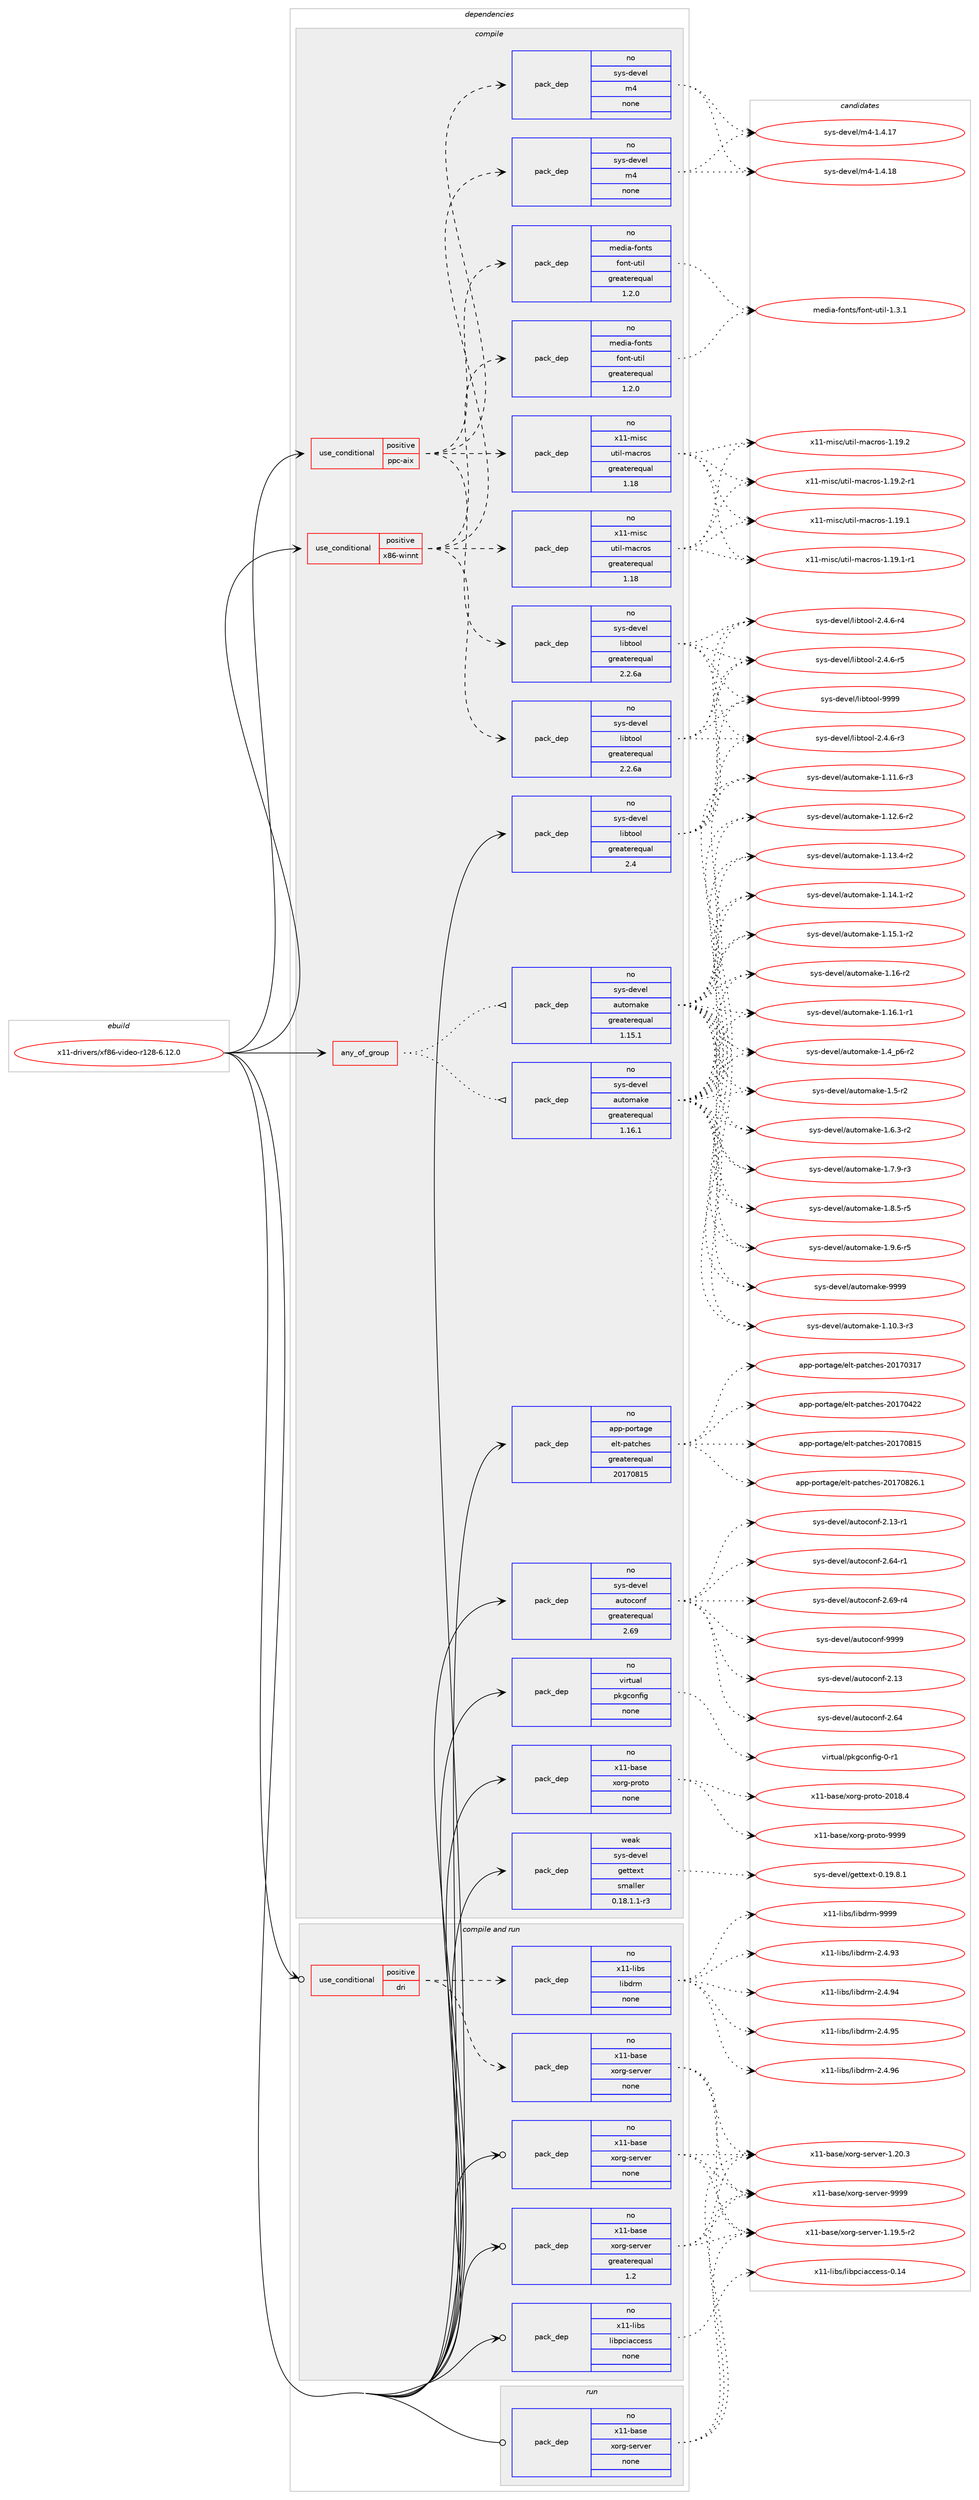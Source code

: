 digraph prolog {

# *************
# Graph options
# *************

newrank=true;
concentrate=true;
compound=true;
graph [rankdir=LR,fontname=Helvetica,fontsize=10,ranksep=1.5];#, ranksep=2.5, nodesep=0.2];
edge  [arrowhead=vee];
node  [fontname=Helvetica,fontsize=10];

# **********
# The ebuild
# **********

subgraph cluster_leftcol {
color=gray;
rank=same;
label=<<i>ebuild</i>>;
id [label="x11-drivers/xf86-video-r128-6.12.0", color=red, width=4, href="../x11-drivers/xf86-video-r128-6.12.0.svg"];
}

# ****************
# The dependencies
# ****************

subgraph cluster_midcol {
color=gray;
label=<<i>dependencies</i>>;
subgraph cluster_compile {
fillcolor="#eeeeee";
style=filled;
label=<<i>compile</i>>;
subgraph any208 {
dependency10189 [label=<<TABLE BORDER="0" CELLBORDER="1" CELLSPACING="0" CELLPADDING="4"><TR><TD CELLPADDING="10">any_of_group</TD></TR></TABLE>>, shape=none, color=red];subgraph pack7991 {
dependency10190 [label=<<TABLE BORDER="0" CELLBORDER="1" CELLSPACING="0" CELLPADDING="4" WIDTH="220"><TR><TD ROWSPAN="6" CELLPADDING="30">pack_dep</TD></TR><TR><TD WIDTH="110">no</TD></TR><TR><TD>sys-devel</TD></TR><TR><TD>automake</TD></TR><TR><TD>greaterequal</TD></TR><TR><TD>1.16.1</TD></TR></TABLE>>, shape=none, color=blue];
}
dependency10189:e -> dependency10190:w [weight=20,style="dotted",arrowhead="oinv"];
subgraph pack7992 {
dependency10191 [label=<<TABLE BORDER="0" CELLBORDER="1" CELLSPACING="0" CELLPADDING="4" WIDTH="220"><TR><TD ROWSPAN="6" CELLPADDING="30">pack_dep</TD></TR><TR><TD WIDTH="110">no</TD></TR><TR><TD>sys-devel</TD></TR><TR><TD>automake</TD></TR><TR><TD>greaterequal</TD></TR><TR><TD>1.15.1</TD></TR></TABLE>>, shape=none, color=blue];
}
dependency10189:e -> dependency10191:w [weight=20,style="dotted",arrowhead="oinv"];
}
id:e -> dependency10189:w [weight=20,style="solid",arrowhead="vee"];
subgraph cond1974 {
dependency10192 [label=<<TABLE BORDER="0" CELLBORDER="1" CELLSPACING="0" CELLPADDING="4"><TR><TD ROWSPAN="3" CELLPADDING="10">use_conditional</TD></TR><TR><TD>positive</TD></TR><TR><TD>ppc-aix</TD></TR></TABLE>>, shape=none, color=red];
subgraph pack7993 {
dependency10193 [label=<<TABLE BORDER="0" CELLBORDER="1" CELLSPACING="0" CELLPADDING="4" WIDTH="220"><TR><TD ROWSPAN="6" CELLPADDING="30">pack_dep</TD></TR><TR><TD WIDTH="110">no</TD></TR><TR><TD>sys-devel</TD></TR><TR><TD>libtool</TD></TR><TR><TD>greaterequal</TD></TR><TR><TD>2.2.6a</TD></TR></TABLE>>, shape=none, color=blue];
}
dependency10192:e -> dependency10193:w [weight=20,style="dashed",arrowhead="vee"];
subgraph pack7994 {
dependency10194 [label=<<TABLE BORDER="0" CELLBORDER="1" CELLSPACING="0" CELLPADDING="4" WIDTH="220"><TR><TD ROWSPAN="6" CELLPADDING="30">pack_dep</TD></TR><TR><TD WIDTH="110">no</TD></TR><TR><TD>sys-devel</TD></TR><TR><TD>m4</TD></TR><TR><TD>none</TD></TR><TR><TD></TD></TR></TABLE>>, shape=none, color=blue];
}
dependency10192:e -> dependency10194:w [weight=20,style="dashed",arrowhead="vee"];
subgraph pack7995 {
dependency10195 [label=<<TABLE BORDER="0" CELLBORDER="1" CELLSPACING="0" CELLPADDING="4" WIDTH="220"><TR><TD ROWSPAN="6" CELLPADDING="30">pack_dep</TD></TR><TR><TD WIDTH="110">no</TD></TR><TR><TD>x11-misc</TD></TR><TR><TD>util-macros</TD></TR><TR><TD>greaterequal</TD></TR><TR><TD>1.18</TD></TR></TABLE>>, shape=none, color=blue];
}
dependency10192:e -> dependency10195:w [weight=20,style="dashed",arrowhead="vee"];
subgraph pack7996 {
dependency10196 [label=<<TABLE BORDER="0" CELLBORDER="1" CELLSPACING="0" CELLPADDING="4" WIDTH="220"><TR><TD ROWSPAN="6" CELLPADDING="30">pack_dep</TD></TR><TR><TD WIDTH="110">no</TD></TR><TR><TD>media-fonts</TD></TR><TR><TD>font-util</TD></TR><TR><TD>greaterequal</TD></TR><TR><TD>1.2.0</TD></TR></TABLE>>, shape=none, color=blue];
}
dependency10192:e -> dependency10196:w [weight=20,style="dashed",arrowhead="vee"];
}
id:e -> dependency10192:w [weight=20,style="solid",arrowhead="vee"];
subgraph cond1975 {
dependency10197 [label=<<TABLE BORDER="0" CELLBORDER="1" CELLSPACING="0" CELLPADDING="4"><TR><TD ROWSPAN="3" CELLPADDING="10">use_conditional</TD></TR><TR><TD>positive</TD></TR><TR><TD>x86-winnt</TD></TR></TABLE>>, shape=none, color=red];
subgraph pack7997 {
dependency10198 [label=<<TABLE BORDER="0" CELLBORDER="1" CELLSPACING="0" CELLPADDING="4" WIDTH="220"><TR><TD ROWSPAN="6" CELLPADDING="30">pack_dep</TD></TR><TR><TD WIDTH="110">no</TD></TR><TR><TD>sys-devel</TD></TR><TR><TD>libtool</TD></TR><TR><TD>greaterequal</TD></TR><TR><TD>2.2.6a</TD></TR></TABLE>>, shape=none, color=blue];
}
dependency10197:e -> dependency10198:w [weight=20,style="dashed",arrowhead="vee"];
subgraph pack7998 {
dependency10199 [label=<<TABLE BORDER="0" CELLBORDER="1" CELLSPACING="0" CELLPADDING="4" WIDTH="220"><TR><TD ROWSPAN="6" CELLPADDING="30">pack_dep</TD></TR><TR><TD WIDTH="110">no</TD></TR><TR><TD>sys-devel</TD></TR><TR><TD>m4</TD></TR><TR><TD>none</TD></TR><TR><TD></TD></TR></TABLE>>, shape=none, color=blue];
}
dependency10197:e -> dependency10199:w [weight=20,style="dashed",arrowhead="vee"];
subgraph pack7999 {
dependency10200 [label=<<TABLE BORDER="0" CELLBORDER="1" CELLSPACING="0" CELLPADDING="4" WIDTH="220"><TR><TD ROWSPAN="6" CELLPADDING="30">pack_dep</TD></TR><TR><TD WIDTH="110">no</TD></TR><TR><TD>x11-misc</TD></TR><TR><TD>util-macros</TD></TR><TR><TD>greaterequal</TD></TR><TR><TD>1.18</TD></TR></TABLE>>, shape=none, color=blue];
}
dependency10197:e -> dependency10200:w [weight=20,style="dashed",arrowhead="vee"];
subgraph pack8000 {
dependency10201 [label=<<TABLE BORDER="0" CELLBORDER="1" CELLSPACING="0" CELLPADDING="4" WIDTH="220"><TR><TD ROWSPAN="6" CELLPADDING="30">pack_dep</TD></TR><TR><TD WIDTH="110">no</TD></TR><TR><TD>media-fonts</TD></TR><TR><TD>font-util</TD></TR><TR><TD>greaterequal</TD></TR><TR><TD>1.2.0</TD></TR></TABLE>>, shape=none, color=blue];
}
dependency10197:e -> dependency10201:w [weight=20,style="dashed",arrowhead="vee"];
}
id:e -> dependency10197:w [weight=20,style="solid",arrowhead="vee"];
subgraph pack8001 {
dependency10202 [label=<<TABLE BORDER="0" CELLBORDER="1" CELLSPACING="0" CELLPADDING="4" WIDTH="220"><TR><TD ROWSPAN="6" CELLPADDING="30">pack_dep</TD></TR><TR><TD WIDTH="110">no</TD></TR><TR><TD>app-portage</TD></TR><TR><TD>elt-patches</TD></TR><TR><TD>greaterequal</TD></TR><TR><TD>20170815</TD></TR></TABLE>>, shape=none, color=blue];
}
id:e -> dependency10202:w [weight=20,style="solid",arrowhead="vee"];
subgraph pack8002 {
dependency10203 [label=<<TABLE BORDER="0" CELLBORDER="1" CELLSPACING="0" CELLPADDING="4" WIDTH="220"><TR><TD ROWSPAN="6" CELLPADDING="30">pack_dep</TD></TR><TR><TD WIDTH="110">no</TD></TR><TR><TD>sys-devel</TD></TR><TR><TD>autoconf</TD></TR><TR><TD>greaterequal</TD></TR><TR><TD>2.69</TD></TR></TABLE>>, shape=none, color=blue];
}
id:e -> dependency10203:w [weight=20,style="solid",arrowhead="vee"];
subgraph pack8003 {
dependency10204 [label=<<TABLE BORDER="0" CELLBORDER="1" CELLSPACING="0" CELLPADDING="4" WIDTH="220"><TR><TD ROWSPAN="6" CELLPADDING="30">pack_dep</TD></TR><TR><TD WIDTH="110">no</TD></TR><TR><TD>sys-devel</TD></TR><TR><TD>libtool</TD></TR><TR><TD>greaterequal</TD></TR><TR><TD>2.4</TD></TR></TABLE>>, shape=none, color=blue];
}
id:e -> dependency10204:w [weight=20,style="solid",arrowhead="vee"];
subgraph pack8004 {
dependency10205 [label=<<TABLE BORDER="0" CELLBORDER="1" CELLSPACING="0" CELLPADDING="4" WIDTH="220"><TR><TD ROWSPAN="6" CELLPADDING="30">pack_dep</TD></TR><TR><TD WIDTH="110">no</TD></TR><TR><TD>virtual</TD></TR><TR><TD>pkgconfig</TD></TR><TR><TD>none</TD></TR><TR><TD></TD></TR></TABLE>>, shape=none, color=blue];
}
id:e -> dependency10205:w [weight=20,style="solid",arrowhead="vee"];
subgraph pack8005 {
dependency10206 [label=<<TABLE BORDER="0" CELLBORDER="1" CELLSPACING="0" CELLPADDING="4" WIDTH="220"><TR><TD ROWSPAN="6" CELLPADDING="30">pack_dep</TD></TR><TR><TD WIDTH="110">no</TD></TR><TR><TD>x11-base</TD></TR><TR><TD>xorg-proto</TD></TR><TR><TD>none</TD></TR><TR><TD></TD></TR></TABLE>>, shape=none, color=blue];
}
id:e -> dependency10206:w [weight=20,style="solid",arrowhead="vee"];
subgraph pack8006 {
dependency10207 [label=<<TABLE BORDER="0" CELLBORDER="1" CELLSPACING="0" CELLPADDING="4" WIDTH="220"><TR><TD ROWSPAN="6" CELLPADDING="30">pack_dep</TD></TR><TR><TD WIDTH="110">weak</TD></TR><TR><TD>sys-devel</TD></TR><TR><TD>gettext</TD></TR><TR><TD>smaller</TD></TR><TR><TD>0.18.1.1-r3</TD></TR></TABLE>>, shape=none, color=blue];
}
id:e -> dependency10207:w [weight=20,style="solid",arrowhead="vee"];
}
subgraph cluster_compileandrun {
fillcolor="#eeeeee";
style=filled;
label=<<i>compile and run</i>>;
subgraph cond1976 {
dependency10208 [label=<<TABLE BORDER="0" CELLBORDER="1" CELLSPACING="0" CELLPADDING="4"><TR><TD ROWSPAN="3" CELLPADDING="10">use_conditional</TD></TR><TR><TD>positive</TD></TR><TR><TD>dri</TD></TR></TABLE>>, shape=none, color=red];
subgraph pack8007 {
dependency10209 [label=<<TABLE BORDER="0" CELLBORDER="1" CELLSPACING="0" CELLPADDING="4" WIDTH="220"><TR><TD ROWSPAN="6" CELLPADDING="30">pack_dep</TD></TR><TR><TD WIDTH="110">no</TD></TR><TR><TD>x11-base</TD></TR><TR><TD>xorg-server</TD></TR><TR><TD>none</TD></TR><TR><TD></TD></TR></TABLE>>, shape=none, color=blue];
}
dependency10208:e -> dependency10209:w [weight=20,style="dashed",arrowhead="vee"];
subgraph pack8008 {
dependency10210 [label=<<TABLE BORDER="0" CELLBORDER="1" CELLSPACING="0" CELLPADDING="4" WIDTH="220"><TR><TD ROWSPAN="6" CELLPADDING="30">pack_dep</TD></TR><TR><TD WIDTH="110">no</TD></TR><TR><TD>x11-libs</TD></TR><TR><TD>libdrm</TD></TR><TR><TD>none</TD></TR><TR><TD></TD></TR></TABLE>>, shape=none, color=blue];
}
dependency10208:e -> dependency10210:w [weight=20,style="dashed",arrowhead="vee"];
}
id:e -> dependency10208:w [weight=20,style="solid",arrowhead="odotvee"];
subgraph pack8009 {
dependency10211 [label=<<TABLE BORDER="0" CELLBORDER="1" CELLSPACING="0" CELLPADDING="4" WIDTH="220"><TR><TD ROWSPAN="6" CELLPADDING="30">pack_dep</TD></TR><TR><TD WIDTH="110">no</TD></TR><TR><TD>x11-base</TD></TR><TR><TD>xorg-server</TD></TR><TR><TD>greaterequal</TD></TR><TR><TD>1.2</TD></TR></TABLE>>, shape=none, color=blue];
}
id:e -> dependency10211:w [weight=20,style="solid",arrowhead="odotvee"];
subgraph pack8010 {
dependency10212 [label=<<TABLE BORDER="0" CELLBORDER="1" CELLSPACING="0" CELLPADDING="4" WIDTH="220"><TR><TD ROWSPAN="6" CELLPADDING="30">pack_dep</TD></TR><TR><TD WIDTH="110">no</TD></TR><TR><TD>x11-base</TD></TR><TR><TD>xorg-server</TD></TR><TR><TD>none</TD></TR><TR><TD></TD></TR></TABLE>>, shape=none, color=blue];
}
id:e -> dependency10212:w [weight=20,style="solid",arrowhead="odotvee"];
subgraph pack8011 {
dependency10213 [label=<<TABLE BORDER="0" CELLBORDER="1" CELLSPACING="0" CELLPADDING="4" WIDTH="220"><TR><TD ROWSPAN="6" CELLPADDING="30">pack_dep</TD></TR><TR><TD WIDTH="110">no</TD></TR><TR><TD>x11-libs</TD></TR><TR><TD>libpciaccess</TD></TR><TR><TD>none</TD></TR><TR><TD></TD></TR></TABLE>>, shape=none, color=blue];
}
id:e -> dependency10213:w [weight=20,style="solid",arrowhead="odotvee"];
}
subgraph cluster_run {
fillcolor="#eeeeee";
style=filled;
label=<<i>run</i>>;
subgraph pack8012 {
dependency10214 [label=<<TABLE BORDER="0" CELLBORDER="1" CELLSPACING="0" CELLPADDING="4" WIDTH="220"><TR><TD ROWSPAN="6" CELLPADDING="30">pack_dep</TD></TR><TR><TD WIDTH="110">no</TD></TR><TR><TD>x11-base</TD></TR><TR><TD>xorg-server</TD></TR><TR><TD>none</TD></TR><TR><TD></TD></TR></TABLE>>, shape=none, color=blue];
}
id:e -> dependency10214:w [weight=20,style="solid",arrowhead="odot"];
}
}

# **************
# The candidates
# **************

subgraph cluster_choices {
rank=same;
color=gray;
label=<<i>candidates</i>>;

subgraph choice7991 {
color=black;
nodesep=1;
choice11512111545100101118101108479711711611110997107101454946494846514511451 [label="sys-devel/automake-1.10.3-r3", color=red, width=4,href="../sys-devel/automake-1.10.3-r3.svg"];
choice11512111545100101118101108479711711611110997107101454946494946544511451 [label="sys-devel/automake-1.11.6-r3", color=red, width=4,href="../sys-devel/automake-1.11.6-r3.svg"];
choice11512111545100101118101108479711711611110997107101454946495046544511450 [label="sys-devel/automake-1.12.6-r2", color=red, width=4,href="../sys-devel/automake-1.12.6-r2.svg"];
choice11512111545100101118101108479711711611110997107101454946495146524511450 [label="sys-devel/automake-1.13.4-r2", color=red, width=4,href="../sys-devel/automake-1.13.4-r2.svg"];
choice11512111545100101118101108479711711611110997107101454946495246494511450 [label="sys-devel/automake-1.14.1-r2", color=red, width=4,href="../sys-devel/automake-1.14.1-r2.svg"];
choice11512111545100101118101108479711711611110997107101454946495346494511450 [label="sys-devel/automake-1.15.1-r2", color=red, width=4,href="../sys-devel/automake-1.15.1-r2.svg"];
choice1151211154510010111810110847971171161111099710710145494649544511450 [label="sys-devel/automake-1.16-r2", color=red, width=4,href="../sys-devel/automake-1.16-r2.svg"];
choice11512111545100101118101108479711711611110997107101454946495446494511449 [label="sys-devel/automake-1.16.1-r1", color=red, width=4,href="../sys-devel/automake-1.16.1-r1.svg"];
choice115121115451001011181011084797117116111109971071014549465295112544511450 [label="sys-devel/automake-1.4_p6-r2", color=red, width=4,href="../sys-devel/automake-1.4_p6-r2.svg"];
choice11512111545100101118101108479711711611110997107101454946534511450 [label="sys-devel/automake-1.5-r2", color=red, width=4,href="../sys-devel/automake-1.5-r2.svg"];
choice115121115451001011181011084797117116111109971071014549465446514511450 [label="sys-devel/automake-1.6.3-r2", color=red, width=4,href="../sys-devel/automake-1.6.3-r2.svg"];
choice115121115451001011181011084797117116111109971071014549465546574511451 [label="sys-devel/automake-1.7.9-r3", color=red, width=4,href="../sys-devel/automake-1.7.9-r3.svg"];
choice115121115451001011181011084797117116111109971071014549465646534511453 [label="sys-devel/automake-1.8.5-r5", color=red, width=4,href="../sys-devel/automake-1.8.5-r5.svg"];
choice115121115451001011181011084797117116111109971071014549465746544511453 [label="sys-devel/automake-1.9.6-r5", color=red, width=4,href="../sys-devel/automake-1.9.6-r5.svg"];
choice115121115451001011181011084797117116111109971071014557575757 [label="sys-devel/automake-9999", color=red, width=4,href="../sys-devel/automake-9999.svg"];
dependency10190:e -> choice11512111545100101118101108479711711611110997107101454946494846514511451:w [style=dotted,weight="100"];
dependency10190:e -> choice11512111545100101118101108479711711611110997107101454946494946544511451:w [style=dotted,weight="100"];
dependency10190:e -> choice11512111545100101118101108479711711611110997107101454946495046544511450:w [style=dotted,weight="100"];
dependency10190:e -> choice11512111545100101118101108479711711611110997107101454946495146524511450:w [style=dotted,weight="100"];
dependency10190:e -> choice11512111545100101118101108479711711611110997107101454946495246494511450:w [style=dotted,weight="100"];
dependency10190:e -> choice11512111545100101118101108479711711611110997107101454946495346494511450:w [style=dotted,weight="100"];
dependency10190:e -> choice1151211154510010111810110847971171161111099710710145494649544511450:w [style=dotted,weight="100"];
dependency10190:e -> choice11512111545100101118101108479711711611110997107101454946495446494511449:w [style=dotted,weight="100"];
dependency10190:e -> choice115121115451001011181011084797117116111109971071014549465295112544511450:w [style=dotted,weight="100"];
dependency10190:e -> choice11512111545100101118101108479711711611110997107101454946534511450:w [style=dotted,weight="100"];
dependency10190:e -> choice115121115451001011181011084797117116111109971071014549465446514511450:w [style=dotted,weight="100"];
dependency10190:e -> choice115121115451001011181011084797117116111109971071014549465546574511451:w [style=dotted,weight="100"];
dependency10190:e -> choice115121115451001011181011084797117116111109971071014549465646534511453:w [style=dotted,weight="100"];
dependency10190:e -> choice115121115451001011181011084797117116111109971071014549465746544511453:w [style=dotted,weight="100"];
dependency10190:e -> choice115121115451001011181011084797117116111109971071014557575757:w [style=dotted,weight="100"];
}
subgraph choice7992 {
color=black;
nodesep=1;
choice11512111545100101118101108479711711611110997107101454946494846514511451 [label="sys-devel/automake-1.10.3-r3", color=red, width=4,href="../sys-devel/automake-1.10.3-r3.svg"];
choice11512111545100101118101108479711711611110997107101454946494946544511451 [label="sys-devel/automake-1.11.6-r3", color=red, width=4,href="../sys-devel/automake-1.11.6-r3.svg"];
choice11512111545100101118101108479711711611110997107101454946495046544511450 [label="sys-devel/automake-1.12.6-r2", color=red, width=4,href="../sys-devel/automake-1.12.6-r2.svg"];
choice11512111545100101118101108479711711611110997107101454946495146524511450 [label="sys-devel/automake-1.13.4-r2", color=red, width=4,href="../sys-devel/automake-1.13.4-r2.svg"];
choice11512111545100101118101108479711711611110997107101454946495246494511450 [label="sys-devel/automake-1.14.1-r2", color=red, width=4,href="../sys-devel/automake-1.14.1-r2.svg"];
choice11512111545100101118101108479711711611110997107101454946495346494511450 [label="sys-devel/automake-1.15.1-r2", color=red, width=4,href="../sys-devel/automake-1.15.1-r2.svg"];
choice1151211154510010111810110847971171161111099710710145494649544511450 [label="sys-devel/automake-1.16-r2", color=red, width=4,href="../sys-devel/automake-1.16-r2.svg"];
choice11512111545100101118101108479711711611110997107101454946495446494511449 [label="sys-devel/automake-1.16.1-r1", color=red, width=4,href="../sys-devel/automake-1.16.1-r1.svg"];
choice115121115451001011181011084797117116111109971071014549465295112544511450 [label="sys-devel/automake-1.4_p6-r2", color=red, width=4,href="../sys-devel/automake-1.4_p6-r2.svg"];
choice11512111545100101118101108479711711611110997107101454946534511450 [label="sys-devel/automake-1.5-r2", color=red, width=4,href="../sys-devel/automake-1.5-r2.svg"];
choice115121115451001011181011084797117116111109971071014549465446514511450 [label="sys-devel/automake-1.6.3-r2", color=red, width=4,href="../sys-devel/automake-1.6.3-r2.svg"];
choice115121115451001011181011084797117116111109971071014549465546574511451 [label="sys-devel/automake-1.7.9-r3", color=red, width=4,href="../sys-devel/automake-1.7.9-r3.svg"];
choice115121115451001011181011084797117116111109971071014549465646534511453 [label="sys-devel/automake-1.8.5-r5", color=red, width=4,href="../sys-devel/automake-1.8.5-r5.svg"];
choice115121115451001011181011084797117116111109971071014549465746544511453 [label="sys-devel/automake-1.9.6-r5", color=red, width=4,href="../sys-devel/automake-1.9.6-r5.svg"];
choice115121115451001011181011084797117116111109971071014557575757 [label="sys-devel/automake-9999", color=red, width=4,href="../sys-devel/automake-9999.svg"];
dependency10191:e -> choice11512111545100101118101108479711711611110997107101454946494846514511451:w [style=dotted,weight="100"];
dependency10191:e -> choice11512111545100101118101108479711711611110997107101454946494946544511451:w [style=dotted,weight="100"];
dependency10191:e -> choice11512111545100101118101108479711711611110997107101454946495046544511450:w [style=dotted,weight="100"];
dependency10191:e -> choice11512111545100101118101108479711711611110997107101454946495146524511450:w [style=dotted,weight="100"];
dependency10191:e -> choice11512111545100101118101108479711711611110997107101454946495246494511450:w [style=dotted,weight="100"];
dependency10191:e -> choice11512111545100101118101108479711711611110997107101454946495346494511450:w [style=dotted,weight="100"];
dependency10191:e -> choice1151211154510010111810110847971171161111099710710145494649544511450:w [style=dotted,weight="100"];
dependency10191:e -> choice11512111545100101118101108479711711611110997107101454946495446494511449:w [style=dotted,weight="100"];
dependency10191:e -> choice115121115451001011181011084797117116111109971071014549465295112544511450:w [style=dotted,weight="100"];
dependency10191:e -> choice11512111545100101118101108479711711611110997107101454946534511450:w [style=dotted,weight="100"];
dependency10191:e -> choice115121115451001011181011084797117116111109971071014549465446514511450:w [style=dotted,weight="100"];
dependency10191:e -> choice115121115451001011181011084797117116111109971071014549465546574511451:w [style=dotted,weight="100"];
dependency10191:e -> choice115121115451001011181011084797117116111109971071014549465646534511453:w [style=dotted,weight="100"];
dependency10191:e -> choice115121115451001011181011084797117116111109971071014549465746544511453:w [style=dotted,weight="100"];
dependency10191:e -> choice115121115451001011181011084797117116111109971071014557575757:w [style=dotted,weight="100"];
}
subgraph choice7993 {
color=black;
nodesep=1;
choice1151211154510010111810110847108105981161111111084550465246544511451 [label="sys-devel/libtool-2.4.6-r3", color=red, width=4,href="../sys-devel/libtool-2.4.6-r3.svg"];
choice1151211154510010111810110847108105981161111111084550465246544511452 [label="sys-devel/libtool-2.4.6-r4", color=red, width=4,href="../sys-devel/libtool-2.4.6-r4.svg"];
choice1151211154510010111810110847108105981161111111084550465246544511453 [label="sys-devel/libtool-2.4.6-r5", color=red, width=4,href="../sys-devel/libtool-2.4.6-r5.svg"];
choice1151211154510010111810110847108105981161111111084557575757 [label="sys-devel/libtool-9999", color=red, width=4,href="../sys-devel/libtool-9999.svg"];
dependency10193:e -> choice1151211154510010111810110847108105981161111111084550465246544511451:w [style=dotted,weight="100"];
dependency10193:e -> choice1151211154510010111810110847108105981161111111084550465246544511452:w [style=dotted,weight="100"];
dependency10193:e -> choice1151211154510010111810110847108105981161111111084550465246544511453:w [style=dotted,weight="100"];
dependency10193:e -> choice1151211154510010111810110847108105981161111111084557575757:w [style=dotted,weight="100"];
}
subgraph choice7994 {
color=black;
nodesep=1;
choice11512111545100101118101108471095245494652464955 [label="sys-devel/m4-1.4.17", color=red, width=4,href="../sys-devel/m4-1.4.17.svg"];
choice11512111545100101118101108471095245494652464956 [label="sys-devel/m4-1.4.18", color=red, width=4,href="../sys-devel/m4-1.4.18.svg"];
dependency10194:e -> choice11512111545100101118101108471095245494652464955:w [style=dotted,weight="100"];
dependency10194:e -> choice11512111545100101118101108471095245494652464956:w [style=dotted,weight="100"];
}
subgraph choice7995 {
color=black;
nodesep=1;
choice120494945109105115994711711610510845109979911411111545494649574649 [label="x11-misc/util-macros-1.19.1", color=red, width=4,href="../x11-misc/util-macros-1.19.1.svg"];
choice1204949451091051159947117116105108451099799114111115454946495746494511449 [label="x11-misc/util-macros-1.19.1-r1", color=red, width=4,href="../x11-misc/util-macros-1.19.1-r1.svg"];
choice120494945109105115994711711610510845109979911411111545494649574650 [label="x11-misc/util-macros-1.19.2", color=red, width=4,href="../x11-misc/util-macros-1.19.2.svg"];
choice1204949451091051159947117116105108451099799114111115454946495746504511449 [label="x11-misc/util-macros-1.19.2-r1", color=red, width=4,href="../x11-misc/util-macros-1.19.2-r1.svg"];
dependency10195:e -> choice120494945109105115994711711610510845109979911411111545494649574649:w [style=dotted,weight="100"];
dependency10195:e -> choice1204949451091051159947117116105108451099799114111115454946495746494511449:w [style=dotted,weight="100"];
dependency10195:e -> choice120494945109105115994711711610510845109979911411111545494649574650:w [style=dotted,weight="100"];
dependency10195:e -> choice1204949451091051159947117116105108451099799114111115454946495746504511449:w [style=dotted,weight="100"];
}
subgraph choice7996 {
color=black;
nodesep=1;
choice10910110010597451021111101161154710211111011645117116105108454946514649 [label="media-fonts/font-util-1.3.1", color=red, width=4,href="../media-fonts/font-util-1.3.1.svg"];
dependency10196:e -> choice10910110010597451021111101161154710211111011645117116105108454946514649:w [style=dotted,weight="100"];
}
subgraph choice7997 {
color=black;
nodesep=1;
choice1151211154510010111810110847108105981161111111084550465246544511451 [label="sys-devel/libtool-2.4.6-r3", color=red, width=4,href="../sys-devel/libtool-2.4.6-r3.svg"];
choice1151211154510010111810110847108105981161111111084550465246544511452 [label="sys-devel/libtool-2.4.6-r4", color=red, width=4,href="../sys-devel/libtool-2.4.6-r4.svg"];
choice1151211154510010111810110847108105981161111111084550465246544511453 [label="sys-devel/libtool-2.4.6-r5", color=red, width=4,href="../sys-devel/libtool-2.4.6-r5.svg"];
choice1151211154510010111810110847108105981161111111084557575757 [label="sys-devel/libtool-9999", color=red, width=4,href="../sys-devel/libtool-9999.svg"];
dependency10198:e -> choice1151211154510010111810110847108105981161111111084550465246544511451:w [style=dotted,weight="100"];
dependency10198:e -> choice1151211154510010111810110847108105981161111111084550465246544511452:w [style=dotted,weight="100"];
dependency10198:e -> choice1151211154510010111810110847108105981161111111084550465246544511453:w [style=dotted,weight="100"];
dependency10198:e -> choice1151211154510010111810110847108105981161111111084557575757:w [style=dotted,weight="100"];
}
subgraph choice7998 {
color=black;
nodesep=1;
choice11512111545100101118101108471095245494652464955 [label="sys-devel/m4-1.4.17", color=red, width=4,href="../sys-devel/m4-1.4.17.svg"];
choice11512111545100101118101108471095245494652464956 [label="sys-devel/m4-1.4.18", color=red, width=4,href="../sys-devel/m4-1.4.18.svg"];
dependency10199:e -> choice11512111545100101118101108471095245494652464955:w [style=dotted,weight="100"];
dependency10199:e -> choice11512111545100101118101108471095245494652464956:w [style=dotted,weight="100"];
}
subgraph choice7999 {
color=black;
nodesep=1;
choice120494945109105115994711711610510845109979911411111545494649574649 [label="x11-misc/util-macros-1.19.1", color=red, width=4,href="../x11-misc/util-macros-1.19.1.svg"];
choice1204949451091051159947117116105108451099799114111115454946495746494511449 [label="x11-misc/util-macros-1.19.1-r1", color=red, width=4,href="../x11-misc/util-macros-1.19.1-r1.svg"];
choice120494945109105115994711711610510845109979911411111545494649574650 [label="x11-misc/util-macros-1.19.2", color=red, width=4,href="../x11-misc/util-macros-1.19.2.svg"];
choice1204949451091051159947117116105108451099799114111115454946495746504511449 [label="x11-misc/util-macros-1.19.2-r1", color=red, width=4,href="../x11-misc/util-macros-1.19.2-r1.svg"];
dependency10200:e -> choice120494945109105115994711711610510845109979911411111545494649574649:w [style=dotted,weight="100"];
dependency10200:e -> choice1204949451091051159947117116105108451099799114111115454946495746494511449:w [style=dotted,weight="100"];
dependency10200:e -> choice120494945109105115994711711610510845109979911411111545494649574650:w [style=dotted,weight="100"];
dependency10200:e -> choice1204949451091051159947117116105108451099799114111115454946495746504511449:w [style=dotted,weight="100"];
}
subgraph choice8000 {
color=black;
nodesep=1;
choice10910110010597451021111101161154710211111011645117116105108454946514649 [label="media-fonts/font-util-1.3.1", color=red, width=4,href="../media-fonts/font-util-1.3.1.svg"];
dependency10201:e -> choice10910110010597451021111101161154710211111011645117116105108454946514649:w [style=dotted,weight="100"];
}
subgraph choice8001 {
color=black;
nodesep=1;
choice97112112451121111141169710310147101108116451129711699104101115455048495548514955 [label="app-portage/elt-patches-20170317", color=red, width=4,href="../app-portage/elt-patches-20170317.svg"];
choice97112112451121111141169710310147101108116451129711699104101115455048495548525050 [label="app-portage/elt-patches-20170422", color=red, width=4,href="../app-portage/elt-patches-20170422.svg"];
choice97112112451121111141169710310147101108116451129711699104101115455048495548564953 [label="app-portage/elt-patches-20170815", color=red, width=4,href="../app-portage/elt-patches-20170815.svg"];
choice971121124511211111411697103101471011081164511297116991041011154550484955485650544649 [label="app-portage/elt-patches-20170826.1", color=red, width=4,href="../app-portage/elt-patches-20170826.1.svg"];
dependency10202:e -> choice97112112451121111141169710310147101108116451129711699104101115455048495548514955:w [style=dotted,weight="100"];
dependency10202:e -> choice97112112451121111141169710310147101108116451129711699104101115455048495548525050:w [style=dotted,weight="100"];
dependency10202:e -> choice97112112451121111141169710310147101108116451129711699104101115455048495548564953:w [style=dotted,weight="100"];
dependency10202:e -> choice971121124511211111411697103101471011081164511297116991041011154550484955485650544649:w [style=dotted,weight="100"];
}
subgraph choice8002 {
color=black;
nodesep=1;
choice115121115451001011181011084797117116111991111101024550464951 [label="sys-devel/autoconf-2.13", color=red, width=4,href="../sys-devel/autoconf-2.13.svg"];
choice115121115451001011181011084797117116111991111101024550465452 [label="sys-devel/autoconf-2.64", color=red, width=4,href="../sys-devel/autoconf-2.64.svg"];
choice1151211154510010111810110847971171161119911111010245504649514511449 [label="sys-devel/autoconf-2.13-r1", color=red, width=4,href="../sys-devel/autoconf-2.13-r1.svg"];
choice1151211154510010111810110847971171161119911111010245504654524511449 [label="sys-devel/autoconf-2.64-r1", color=red, width=4,href="../sys-devel/autoconf-2.64-r1.svg"];
choice1151211154510010111810110847971171161119911111010245504654574511452 [label="sys-devel/autoconf-2.69-r4", color=red, width=4,href="../sys-devel/autoconf-2.69-r4.svg"];
choice115121115451001011181011084797117116111991111101024557575757 [label="sys-devel/autoconf-9999", color=red, width=4,href="../sys-devel/autoconf-9999.svg"];
dependency10203:e -> choice115121115451001011181011084797117116111991111101024550464951:w [style=dotted,weight="100"];
dependency10203:e -> choice115121115451001011181011084797117116111991111101024550465452:w [style=dotted,weight="100"];
dependency10203:e -> choice1151211154510010111810110847971171161119911111010245504649514511449:w [style=dotted,weight="100"];
dependency10203:e -> choice1151211154510010111810110847971171161119911111010245504654524511449:w [style=dotted,weight="100"];
dependency10203:e -> choice1151211154510010111810110847971171161119911111010245504654574511452:w [style=dotted,weight="100"];
dependency10203:e -> choice115121115451001011181011084797117116111991111101024557575757:w [style=dotted,weight="100"];
}
subgraph choice8003 {
color=black;
nodesep=1;
choice1151211154510010111810110847108105981161111111084550465246544511451 [label="sys-devel/libtool-2.4.6-r3", color=red, width=4,href="../sys-devel/libtool-2.4.6-r3.svg"];
choice1151211154510010111810110847108105981161111111084550465246544511452 [label="sys-devel/libtool-2.4.6-r4", color=red, width=4,href="../sys-devel/libtool-2.4.6-r4.svg"];
choice1151211154510010111810110847108105981161111111084550465246544511453 [label="sys-devel/libtool-2.4.6-r5", color=red, width=4,href="../sys-devel/libtool-2.4.6-r5.svg"];
choice1151211154510010111810110847108105981161111111084557575757 [label="sys-devel/libtool-9999", color=red, width=4,href="../sys-devel/libtool-9999.svg"];
dependency10204:e -> choice1151211154510010111810110847108105981161111111084550465246544511451:w [style=dotted,weight="100"];
dependency10204:e -> choice1151211154510010111810110847108105981161111111084550465246544511452:w [style=dotted,weight="100"];
dependency10204:e -> choice1151211154510010111810110847108105981161111111084550465246544511453:w [style=dotted,weight="100"];
dependency10204:e -> choice1151211154510010111810110847108105981161111111084557575757:w [style=dotted,weight="100"];
}
subgraph choice8004 {
color=black;
nodesep=1;
choice11810511411611797108471121071039911111010210510345484511449 [label="virtual/pkgconfig-0-r1", color=red, width=4,href="../virtual/pkgconfig-0-r1.svg"];
dependency10205:e -> choice11810511411611797108471121071039911111010210510345484511449:w [style=dotted,weight="100"];
}
subgraph choice8005 {
color=black;
nodesep=1;
choice1204949459897115101471201111141034511211411111611145504849564652 [label="x11-base/xorg-proto-2018.4", color=red, width=4,href="../x11-base/xorg-proto-2018.4.svg"];
choice120494945989711510147120111114103451121141111161114557575757 [label="x11-base/xorg-proto-9999", color=red, width=4,href="../x11-base/xorg-proto-9999.svg"];
dependency10206:e -> choice1204949459897115101471201111141034511211411111611145504849564652:w [style=dotted,weight="100"];
dependency10206:e -> choice120494945989711510147120111114103451121141111161114557575757:w [style=dotted,weight="100"];
}
subgraph choice8006 {
color=black;
nodesep=1;
choice1151211154510010111810110847103101116116101120116454846495746564649 [label="sys-devel/gettext-0.19.8.1", color=red, width=4,href="../sys-devel/gettext-0.19.8.1.svg"];
dependency10207:e -> choice1151211154510010111810110847103101116116101120116454846495746564649:w [style=dotted,weight="100"];
}
subgraph choice8007 {
color=black;
nodesep=1;
choice12049494598971151014712011111410345115101114118101114454946495746534511450 [label="x11-base/xorg-server-1.19.5-r2", color=red, width=4,href="../x11-base/xorg-server-1.19.5-r2.svg"];
choice1204949459897115101471201111141034511510111411810111445494650484651 [label="x11-base/xorg-server-1.20.3", color=red, width=4,href="../x11-base/xorg-server-1.20.3.svg"];
choice120494945989711510147120111114103451151011141181011144557575757 [label="x11-base/xorg-server-9999", color=red, width=4,href="../x11-base/xorg-server-9999.svg"];
dependency10209:e -> choice12049494598971151014712011111410345115101114118101114454946495746534511450:w [style=dotted,weight="100"];
dependency10209:e -> choice1204949459897115101471201111141034511510111411810111445494650484651:w [style=dotted,weight="100"];
dependency10209:e -> choice120494945989711510147120111114103451151011141181011144557575757:w [style=dotted,weight="100"];
}
subgraph choice8008 {
color=black;
nodesep=1;
choice12049494510810598115471081059810011410945504652465751 [label="x11-libs/libdrm-2.4.93", color=red, width=4,href="../x11-libs/libdrm-2.4.93.svg"];
choice12049494510810598115471081059810011410945504652465752 [label="x11-libs/libdrm-2.4.94", color=red, width=4,href="../x11-libs/libdrm-2.4.94.svg"];
choice12049494510810598115471081059810011410945504652465753 [label="x11-libs/libdrm-2.4.95", color=red, width=4,href="../x11-libs/libdrm-2.4.95.svg"];
choice12049494510810598115471081059810011410945504652465754 [label="x11-libs/libdrm-2.4.96", color=red, width=4,href="../x11-libs/libdrm-2.4.96.svg"];
choice1204949451081059811547108105981001141094557575757 [label="x11-libs/libdrm-9999", color=red, width=4,href="../x11-libs/libdrm-9999.svg"];
dependency10210:e -> choice12049494510810598115471081059810011410945504652465751:w [style=dotted,weight="100"];
dependency10210:e -> choice12049494510810598115471081059810011410945504652465752:w [style=dotted,weight="100"];
dependency10210:e -> choice12049494510810598115471081059810011410945504652465753:w [style=dotted,weight="100"];
dependency10210:e -> choice12049494510810598115471081059810011410945504652465754:w [style=dotted,weight="100"];
dependency10210:e -> choice1204949451081059811547108105981001141094557575757:w [style=dotted,weight="100"];
}
subgraph choice8009 {
color=black;
nodesep=1;
choice12049494598971151014712011111410345115101114118101114454946495746534511450 [label="x11-base/xorg-server-1.19.5-r2", color=red, width=4,href="../x11-base/xorg-server-1.19.5-r2.svg"];
choice1204949459897115101471201111141034511510111411810111445494650484651 [label="x11-base/xorg-server-1.20.3", color=red, width=4,href="../x11-base/xorg-server-1.20.3.svg"];
choice120494945989711510147120111114103451151011141181011144557575757 [label="x11-base/xorg-server-9999", color=red, width=4,href="../x11-base/xorg-server-9999.svg"];
dependency10211:e -> choice12049494598971151014712011111410345115101114118101114454946495746534511450:w [style=dotted,weight="100"];
dependency10211:e -> choice1204949459897115101471201111141034511510111411810111445494650484651:w [style=dotted,weight="100"];
dependency10211:e -> choice120494945989711510147120111114103451151011141181011144557575757:w [style=dotted,weight="100"];
}
subgraph choice8010 {
color=black;
nodesep=1;
choice12049494598971151014712011111410345115101114118101114454946495746534511450 [label="x11-base/xorg-server-1.19.5-r2", color=red, width=4,href="../x11-base/xorg-server-1.19.5-r2.svg"];
choice1204949459897115101471201111141034511510111411810111445494650484651 [label="x11-base/xorg-server-1.20.3", color=red, width=4,href="../x11-base/xorg-server-1.20.3.svg"];
choice120494945989711510147120111114103451151011141181011144557575757 [label="x11-base/xorg-server-9999", color=red, width=4,href="../x11-base/xorg-server-9999.svg"];
dependency10212:e -> choice12049494598971151014712011111410345115101114118101114454946495746534511450:w [style=dotted,weight="100"];
dependency10212:e -> choice1204949459897115101471201111141034511510111411810111445494650484651:w [style=dotted,weight="100"];
dependency10212:e -> choice120494945989711510147120111114103451151011141181011144557575757:w [style=dotted,weight="100"];
}
subgraph choice8011 {
color=black;
nodesep=1;
choice120494945108105981154710810598112991059799991011151154548464952 [label="x11-libs/libpciaccess-0.14", color=red, width=4,href="../x11-libs/libpciaccess-0.14.svg"];
dependency10213:e -> choice120494945108105981154710810598112991059799991011151154548464952:w [style=dotted,weight="100"];
}
subgraph choice8012 {
color=black;
nodesep=1;
choice12049494598971151014712011111410345115101114118101114454946495746534511450 [label="x11-base/xorg-server-1.19.5-r2", color=red, width=4,href="../x11-base/xorg-server-1.19.5-r2.svg"];
choice1204949459897115101471201111141034511510111411810111445494650484651 [label="x11-base/xorg-server-1.20.3", color=red, width=4,href="../x11-base/xorg-server-1.20.3.svg"];
choice120494945989711510147120111114103451151011141181011144557575757 [label="x11-base/xorg-server-9999", color=red, width=4,href="../x11-base/xorg-server-9999.svg"];
dependency10214:e -> choice12049494598971151014712011111410345115101114118101114454946495746534511450:w [style=dotted,weight="100"];
dependency10214:e -> choice1204949459897115101471201111141034511510111411810111445494650484651:w [style=dotted,weight="100"];
dependency10214:e -> choice120494945989711510147120111114103451151011141181011144557575757:w [style=dotted,weight="100"];
}
}

}
